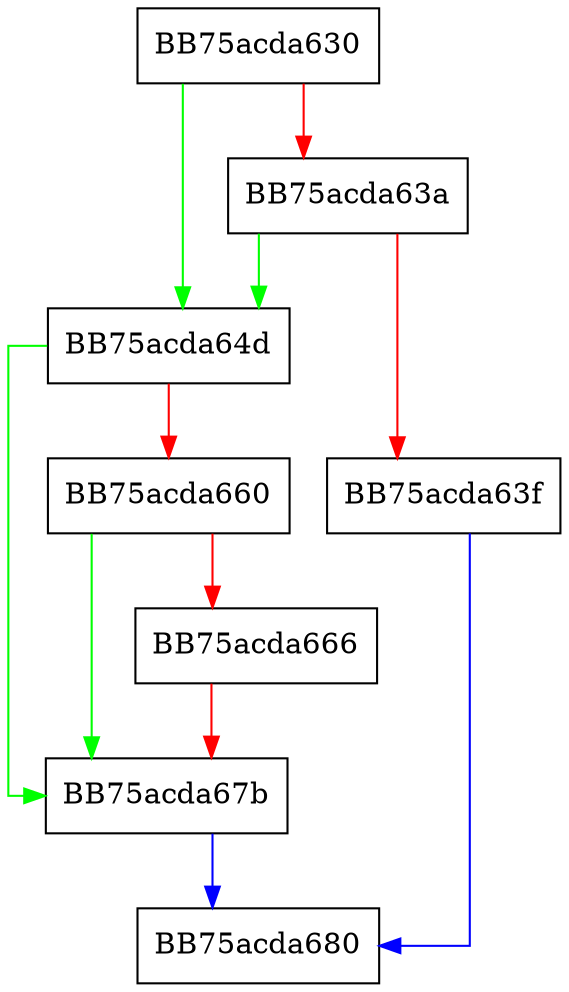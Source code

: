 digraph StartComposite {
  node [shape="box"];
  graph [splines=ortho];
  BB75acda630 -> BB75acda64d [color="green"];
  BB75acda630 -> BB75acda63a [color="red"];
  BB75acda63a -> BB75acda64d [color="green"];
  BB75acda63a -> BB75acda63f [color="red"];
  BB75acda63f -> BB75acda680 [color="blue"];
  BB75acda64d -> BB75acda67b [color="green"];
  BB75acda64d -> BB75acda660 [color="red"];
  BB75acda660 -> BB75acda67b [color="green"];
  BB75acda660 -> BB75acda666 [color="red"];
  BB75acda666 -> BB75acda67b [color="red"];
  BB75acda67b -> BB75acda680 [color="blue"];
}